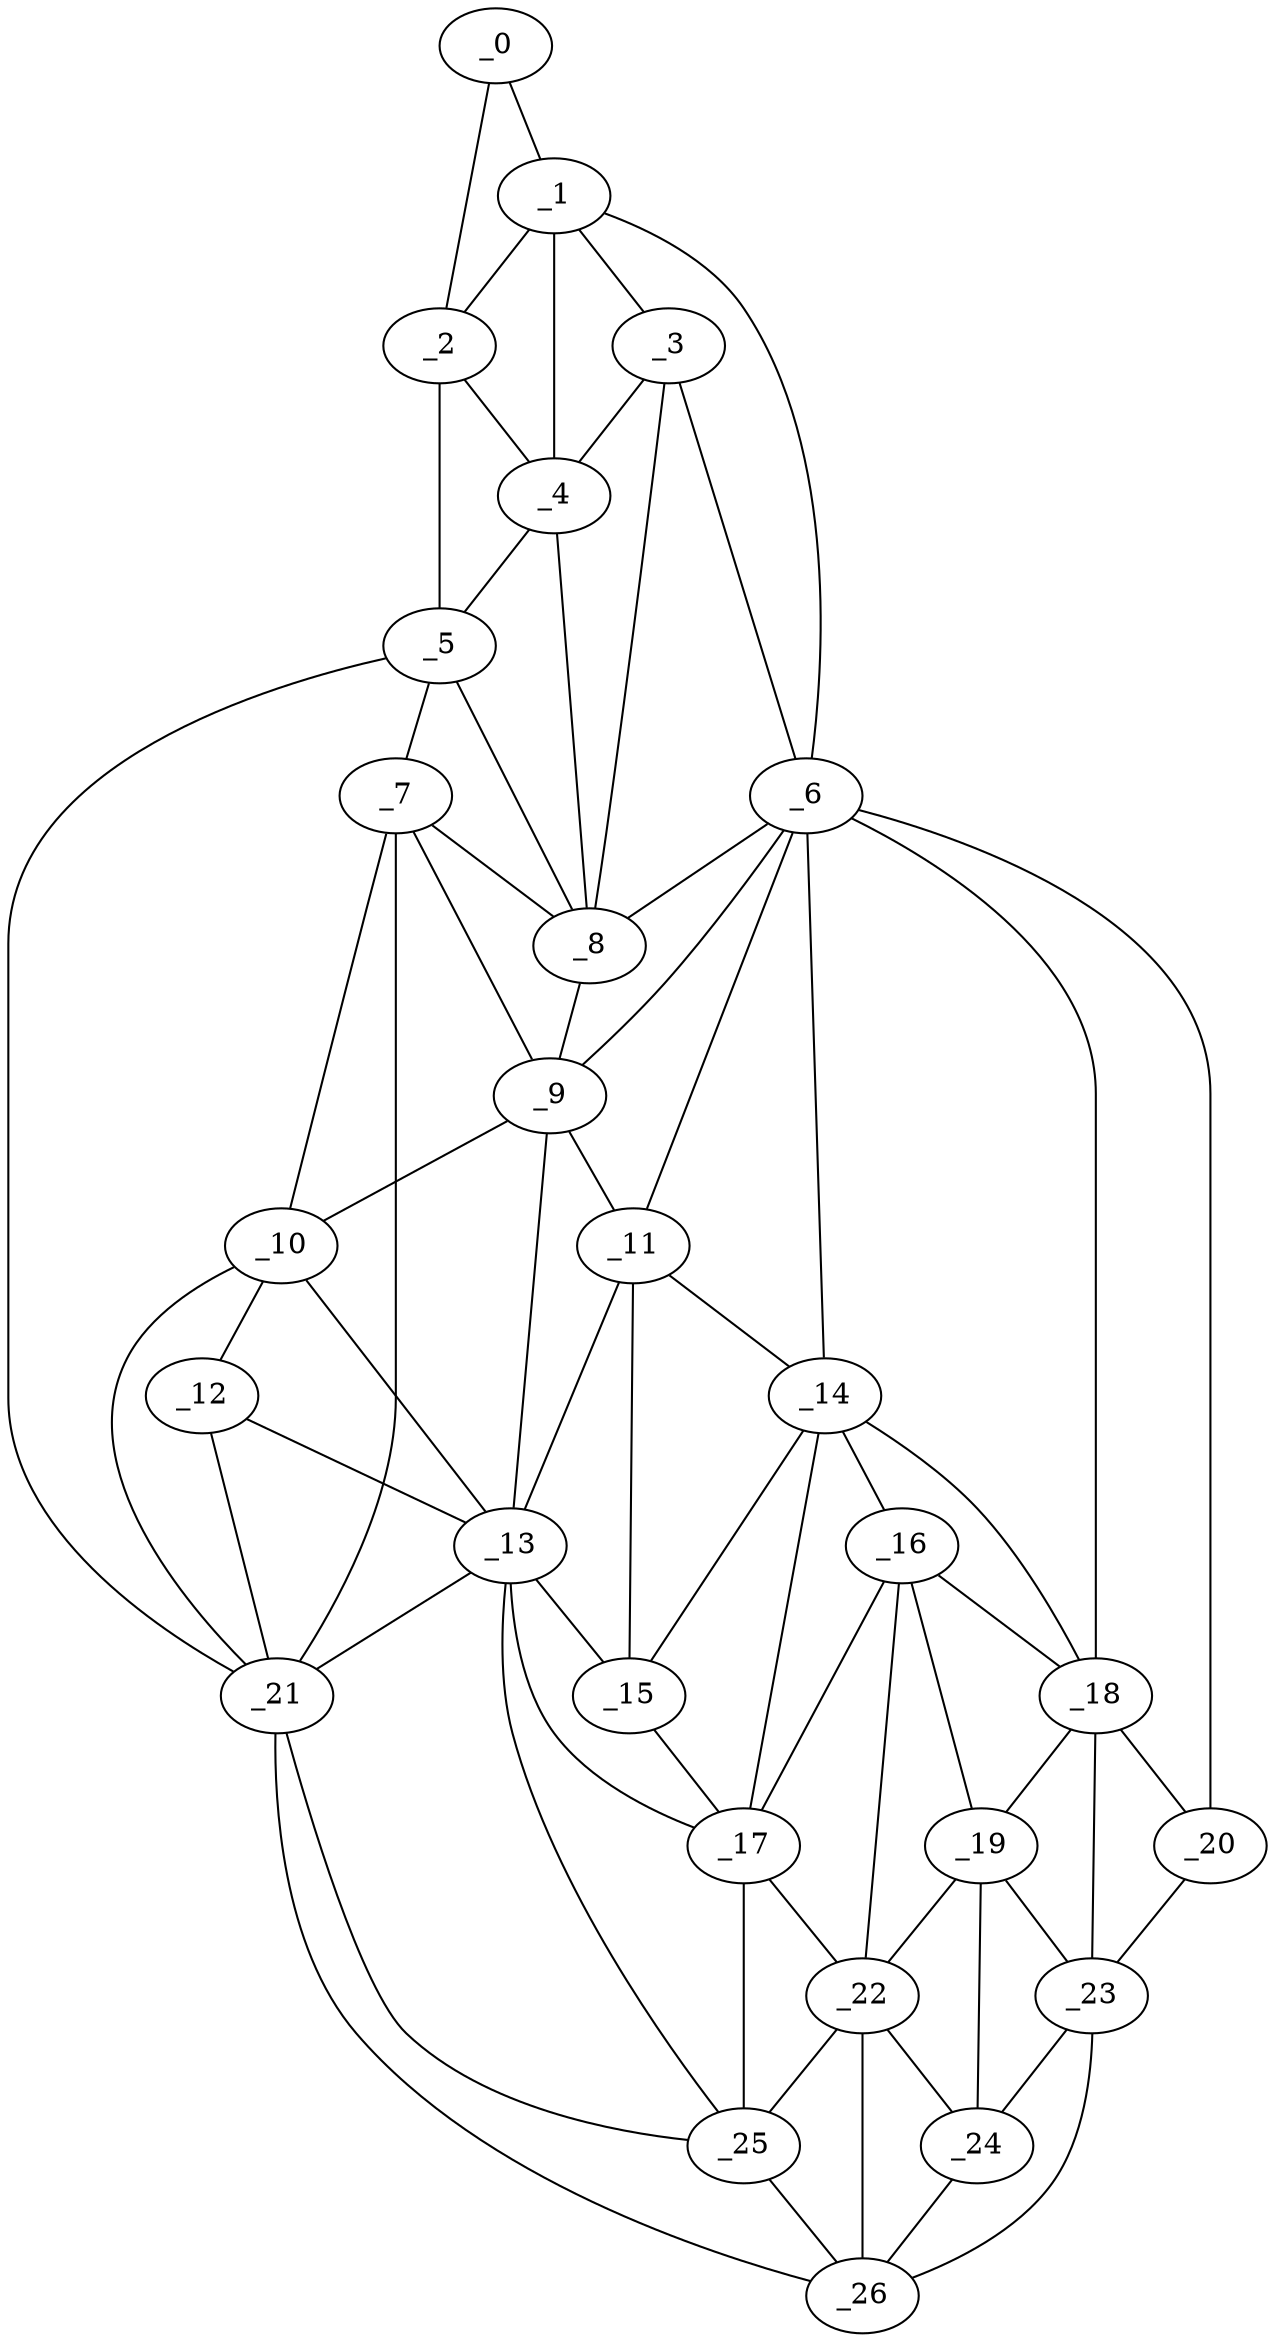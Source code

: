 graph "obj57__195.gxl" {
	_0	 [x=4,
		y=81];
	_1	 [x=11,
		y=68];
	_0 -- _1	 [valence=1];
	_2	 [x=12,
		y=89];
	_0 -- _2	 [valence=1];
	_1 -- _2	 [valence=1];
	_3	 [x=23,
		y=60];
	_1 -- _3	 [valence=2];
	_4	 [x=24,
		y=71];
	_1 -- _4	 [valence=1];
	_6	 [x=31,
		y=48];
	_1 -- _6	 [valence=1];
	_2 -- _4	 [valence=2];
	_5	 [x=25,
		y=93];
	_2 -- _5	 [valence=1];
	_3 -- _4	 [valence=2];
	_3 -- _6	 [valence=2];
	_8	 [x=39,
		y=72];
	_3 -- _8	 [valence=2];
	_4 -- _5	 [valence=2];
	_4 -- _8	 [valence=2];
	_7	 [x=36,
		y=94];
	_5 -- _7	 [valence=2];
	_5 -- _8	 [valence=2];
	_21	 [x=105,
		y=111];
	_5 -- _21	 [valence=1];
	_6 -- _8	 [valence=2];
	_9	 [x=66,
		y=74];
	_6 -- _9	 [valence=1];
	_11	 [x=76,
		y=64];
	_6 -- _11	 [valence=2];
	_14	 [x=83,
		y=50];
	_6 -- _14	 [valence=1];
	_18	 [x=98,
		y=24];
	_6 -- _18	 [valence=1];
	_20	 [x=103,
		y=16];
	_6 -- _20	 [valence=1];
	_7 -- _8	 [valence=2];
	_7 -- _9	 [valence=2];
	_10	 [x=68,
		y=96];
	_7 -- _10	 [valence=1];
	_7 -- _21	 [valence=2];
	_8 -- _9	 [valence=2];
	_9 -- _10	 [valence=2];
	_9 -- _11	 [valence=1];
	_13	 [x=82,
		y=76];
	_9 -- _13	 [valence=2];
	_12	 [x=79,
		y=98];
	_10 -- _12	 [valence=2];
	_10 -- _13	 [valence=2];
	_10 -- _21	 [valence=2];
	_11 -- _13	 [valence=2];
	_11 -- _14	 [valence=2];
	_15	 [x=83,
		y=58];
	_11 -- _15	 [valence=2];
	_12 -- _13	 [valence=2];
	_12 -- _21	 [valence=1];
	_13 -- _15	 [valence=1];
	_17	 [x=96,
		y=51];
	_13 -- _17	 [valence=1];
	_13 -- _21	 [valence=2];
	_25	 [x=116,
		y=65];
	_13 -- _25	 [valence=2];
	_14 -- _15	 [valence=1];
	_16	 [x=93,
		y=43];
	_14 -- _16	 [valence=2];
	_14 -- _17	 [valence=2];
	_14 -- _18	 [valence=2];
	_15 -- _17	 [valence=2];
	_16 -- _17	 [valence=2];
	_16 -- _18	 [valence=1];
	_19	 [x=100,
		y=35];
	_16 -- _19	 [valence=2];
	_22	 [x=107,
		y=52];
	_16 -- _22	 [valence=2];
	_17 -- _22	 [valence=1];
	_17 -- _25	 [valence=2];
	_18 -- _19	 [valence=2];
	_18 -- _20	 [valence=1];
	_23	 [x=108,
		y=16];
	_18 -- _23	 [valence=1];
	_19 -- _22	 [valence=1];
	_19 -- _23	 [valence=2];
	_24	 [x=112,
		y=43];
	_19 -- _24	 [valence=2];
	_20 -- _23	 [valence=1];
	_21 -- _25	 [valence=2];
	_26	 [x=124,
		y=45];
	_21 -- _26	 [valence=1];
	_22 -- _24	 [valence=2];
	_22 -- _25	 [valence=2];
	_22 -- _26	 [valence=2];
	_23 -- _24	 [valence=1];
	_23 -- _26	 [valence=1];
	_24 -- _26	 [valence=1];
	_25 -- _26	 [valence=1];
}
